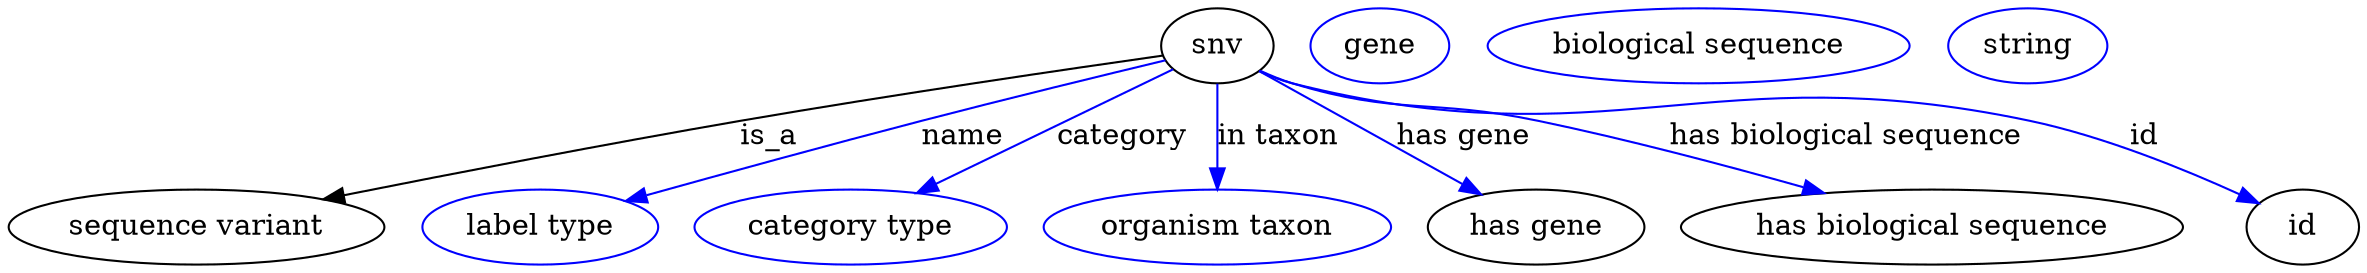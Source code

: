 digraph {
	graph [bb="0,0,918.54,123"];
	node [label="\N"];
	snv	[height=0.5,
		label=snv,
		pos="466.54,105",
		width=0.75];
	"sequence variant"	[height=0.5,
		pos="69.544,18",
		width=1.9318];
	snv -> "sequence variant"	[label=is_a,
		lp="292.54,61.5",
		pos="e,117.82,31.034 440.73,99.492 404.91,93.151 338.14,81.021 281.54,69 229.32,57.907 170.22,43.843 127.71,33.458"];
	name	[color=blue,
		height=0.5,
		label="label type",
		pos="202.54,18",
		width=1.2638];
	snv -> name	[color=blue,
		label=name,
		lp="368.04,61.5",
		pos="e,235.83,30.349 442.47,96.792 419.36,89.829 383.5,78.91 352.54,69 316.37,57.42 275.48,43.752 245.54,33.636",
		style=solid];
	category	[color=blue,
		height=0.5,
		label="category type",
		pos="324.54,18",
		width=1.6249];
	snv -> category	[color=blue,
		label=category,
		lp="428.04,61.5",
		pos="e,349.98,34.228 447.1,92.359 424.34,78.738 386.26,55.942 358.57,39.371",
		style=solid];
	"in taxon"	[color=blue,
		height=0.5,
		label="organism taxon",
		pos="466.54,18",
		width=1.8234];
	snv -> "in taxon"	[color=blue,
		label="in taxon",
		lp="489.04,61.5",
		pos="e,466.54,36.175 466.54,86.799 466.54,75.163 466.54,59.548 466.54,46.237",
		style=solid];
	"has gene"	[height=0.5,
		pos="591.54,18",
		width=1.1555];
	snv -> "has gene"	[color=blue,
		label="has gene",
		lp="560.54,61.5",
		pos="e,569.99,33.658 484.72,91.64 504.86,77.944 537.66,55.642 561.61,39.358",
		style=solid];
	"has biological sequence"	[height=0.5,
		pos="745.54,18",
		width=2.6359];
	snv -> "has biological sequence"	[color=blue,
		label="has biological sequence",
		lp="701.54,61.5",
		pos="e,702.24,34.103 487.14,93.26 492.09,90.963 497.43,88.715 502.54,87 539.57,74.577 550.78,78.938 588.54,69 623.62,59.771 662.46,47.42 \
692.73,37.303",
		style=solid];
	id	[height=0.5,
		pos="891.54,18",
		width=0.75];
	snv -> id	[color=blue,
		label=id,
		lp="820.04,61.5",
		pos="e,870.82,30.012 486.61,92.914 491.67,90.572 497.19,88.39 502.54,87 618.09,56.989 654.29,96.153 770.54,69 802.84,61.457 837.62,46.272 \
861.57,34.605",
		style=solid];
	"sequence variant_has gene"	[color=blue,
		height=0.5,
		label=gene,
		pos="538.54,105",
		width=0.75827];
	"sequence variant_has biological sequence"	[color=blue,
		height=0.5,
		label="biological sequence",
		pos="664.54,105",
		width=2.2387];
	"sequence variant_id"	[color=blue,
		height=0.5,
		label=string,
		pos="793.54,105",
		width=0.84854];
}
